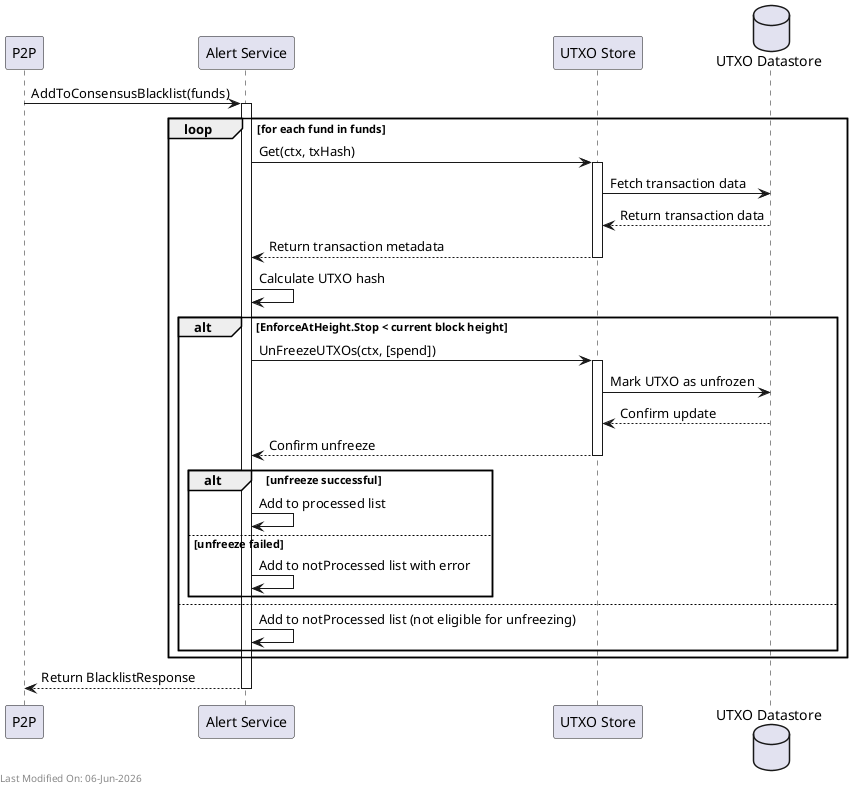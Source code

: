 @startuml
participant "P2P" as P2P
participant "Alert Service" as AlertService
participant "UTXO Store" as UTXOStore
database "UTXO Datastore" as DB

P2P -> AlertService: AddToConsensusBlacklist(funds)
activate AlertService

loop for each fund in funds
    AlertService -> UTXOStore: Get(ctx, txHash)
    activate UTXOStore
    UTXOStore -> DB: Fetch transaction data
    DB --> UTXOStore: Return transaction data
    UTXOStore --> AlertService: Return transaction metadata
    deactivate UTXOStore

    AlertService -> AlertService: Calculate UTXO hash

    alt EnforceAtHeight.Stop < current block height
        AlertService -> UTXOStore: UnFreezeUTXOs(ctx, [spend])
        activate UTXOStore
        UTXOStore -> DB: Mark UTXO as unfrozen
        DB --> UTXOStore: Confirm update
        UTXOStore --> AlertService: Confirm unfreeze
        deactivate UTXOStore

        alt unfreeze successful
            AlertService -> AlertService: Add to processed list
        else unfreeze failed
            AlertService -> AlertService: Add to notProcessed list with error
        end
    else
        AlertService -> AlertService: Add to notProcessed list (not eligible for unfreezing)
    end
end

AlertService --> P2P: Return BlacklistResponse
deactivate AlertService

left footer Last Modified On: %date("dd-MMM-yyyy")

@enduml
